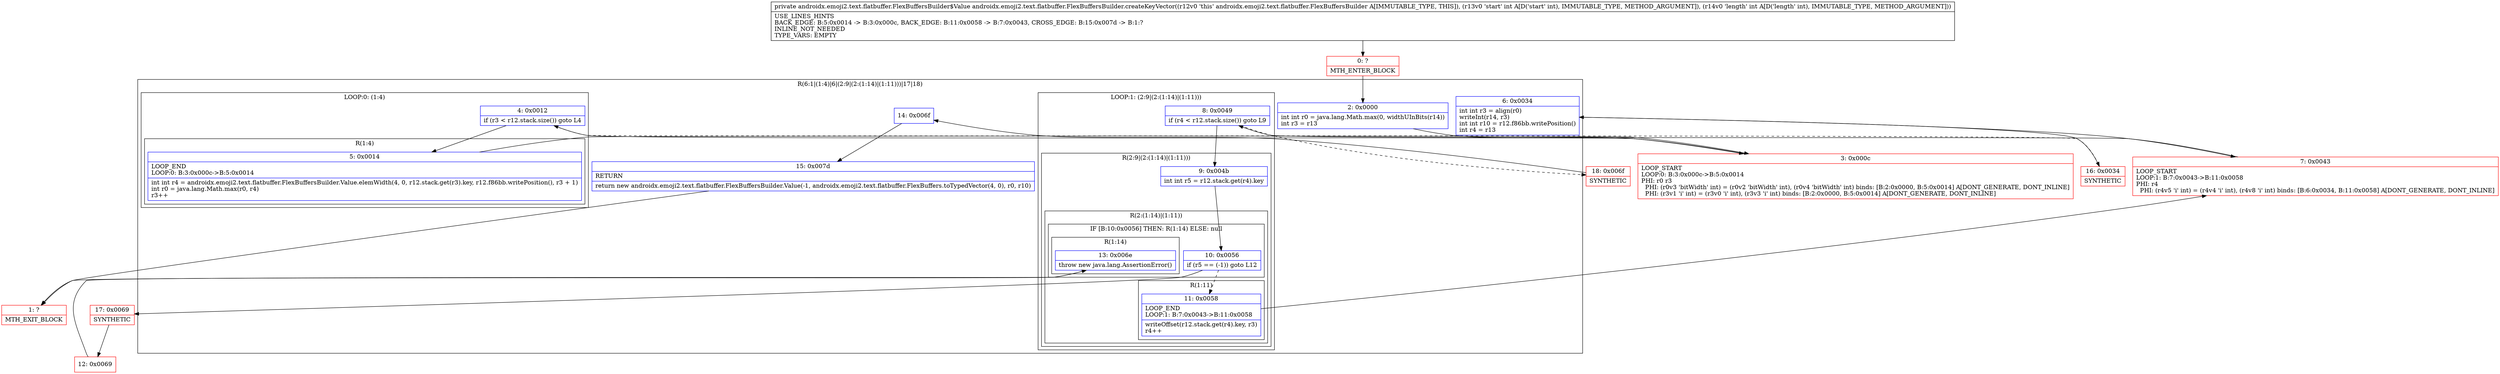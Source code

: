 digraph "CFG forandroidx.emoji2.text.flatbuffer.FlexBuffersBuilder.createKeyVector(II)Landroidx\/emoji2\/text\/flatbuffer\/FlexBuffersBuilder$Value;" {
subgraph cluster_Region_1737460761 {
label = "R(6:1|(1:4)|6|(2:9|(2:(1:14)|(1:11)))|17|18)";
node [shape=record,color=blue];
Node_2 [shape=record,label="{2\:\ 0x0000|int int r0 = java.lang.Math.max(0, widthUInBits(r14))\lint r3 = r13\l}"];
subgraph cluster_LoopRegion_729340097 {
label = "LOOP:0: (1:4)";
node [shape=record,color=blue];
Node_4 [shape=record,label="{4\:\ 0x0012|if (r3 \< r12.stack.size()) goto L4\l}"];
subgraph cluster_Region_973619535 {
label = "R(1:4)";
node [shape=record,color=blue];
Node_5 [shape=record,label="{5\:\ 0x0014|LOOP_END\lLOOP:0: B:3:0x000c\-\>B:5:0x0014\l|int int r4 = androidx.emoji2.text.flatbuffer.FlexBuffersBuilder.Value.elemWidth(4, 0, r12.stack.get(r3).key, r12.f86bb.writePosition(), r3 + 1)\lint r0 = java.lang.Math.max(r0, r4)\lr3++\l}"];
}
}
Node_6 [shape=record,label="{6\:\ 0x0034|int int r3 = align(r0)\lwriteInt(r14, r3)\lint int r10 = r12.f86bb.writePosition()\lint r4 = r13\l}"];
subgraph cluster_LoopRegion_874532411 {
label = "LOOP:1: (2:9|(2:(1:14)|(1:11)))";
node [shape=record,color=blue];
Node_8 [shape=record,label="{8\:\ 0x0049|if (r4 \< r12.stack.size()) goto L9\l}"];
subgraph cluster_Region_1280996297 {
label = "R(2:9|(2:(1:14)|(1:11)))";
node [shape=record,color=blue];
Node_9 [shape=record,label="{9\:\ 0x004b|int int r5 = r12.stack.get(r4).key\l}"];
subgraph cluster_Region_1901301360 {
label = "R(2:(1:14)|(1:11))";
node [shape=record,color=blue];
subgraph cluster_IfRegion_562631763 {
label = "IF [B:10:0x0056] THEN: R(1:14) ELSE: null";
node [shape=record,color=blue];
Node_10 [shape=record,label="{10\:\ 0x0056|if (r5 == (\-1)) goto L12\l}"];
subgraph cluster_Region_333723711 {
label = "R(1:14)";
node [shape=record,color=blue];
Node_13 [shape=record,label="{13\:\ 0x006e|throw new java.lang.AssertionError()\l}"];
}
}
subgraph cluster_Region_794095756 {
label = "R(1:11)";
node [shape=record,color=blue];
Node_11 [shape=record,label="{11\:\ 0x0058|LOOP_END\lLOOP:1: B:7:0x0043\-\>B:11:0x0058\l|writeOffset(r12.stack.get(r4).key, r3)\lr4++\l}"];
}
}
}
}
Node_14 [shape=record,label="{14\:\ 0x006f}"];
Node_15 [shape=record,label="{15\:\ 0x007d|RETURN\l|return new androidx.emoji2.text.flatbuffer.FlexBuffersBuilder.Value(\-1, androidx.emoji2.text.flatbuffer.FlexBuffers.toTypedVector(4, 0), r0, r10)\l}"];
}
Node_0 [shape=record,color=red,label="{0\:\ ?|MTH_ENTER_BLOCK\l}"];
Node_3 [shape=record,color=red,label="{3\:\ 0x000c|LOOP_START\lLOOP:0: B:3:0x000c\-\>B:5:0x0014\lPHI: r0 r3 \l  PHI: (r0v3 'bitWidth' int) = (r0v2 'bitWidth' int), (r0v4 'bitWidth' int) binds: [B:2:0x0000, B:5:0x0014] A[DONT_GENERATE, DONT_INLINE]\l  PHI: (r3v1 'i' int) = (r3v0 'i' int), (r3v3 'i' int) binds: [B:2:0x0000, B:5:0x0014] A[DONT_GENERATE, DONT_INLINE]\l}"];
Node_16 [shape=record,color=red,label="{16\:\ 0x0034|SYNTHETIC\l}"];
Node_7 [shape=record,color=red,label="{7\:\ 0x0043|LOOP_START\lLOOP:1: B:7:0x0043\-\>B:11:0x0058\lPHI: r4 \l  PHI: (r4v5 'i' int) = (r4v4 'i' int), (r4v8 'i' int) binds: [B:6:0x0034, B:11:0x0058] A[DONT_GENERATE, DONT_INLINE]\l}"];
Node_17 [shape=record,color=red,label="{17\:\ 0x0069|SYNTHETIC\l}"];
Node_12 [shape=record,color=red,label="{12\:\ 0x0069}"];
Node_1 [shape=record,color=red,label="{1\:\ ?|MTH_EXIT_BLOCK\l}"];
Node_18 [shape=record,color=red,label="{18\:\ 0x006f|SYNTHETIC\l}"];
MethodNode[shape=record,label="{private androidx.emoji2.text.flatbuffer.FlexBuffersBuilder$Value androidx.emoji2.text.flatbuffer.FlexBuffersBuilder.createKeyVector((r12v0 'this' androidx.emoji2.text.flatbuffer.FlexBuffersBuilder A[IMMUTABLE_TYPE, THIS]), (r13v0 'start' int A[D('start' int), IMMUTABLE_TYPE, METHOD_ARGUMENT]), (r14v0 'length' int A[D('length' int), IMMUTABLE_TYPE, METHOD_ARGUMENT]))  | USE_LINES_HINTS\lBACK_EDGE: B:5:0x0014 \-\> B:3:0x000c, BACK_EDGE: B:11:0x0058 \-\> B:7:0x0043, CROSS_EDGE: B:15:0x007d \-\> B:1:?\lINLINE_NOT_NEEDED\lTYPE_VARS: EMPTY\l}"];
MethodNode -> Node_0;Node_2 -> Node_3;
Node_4 -> Node_5;
Node_4 -> Node_16[style=dashed];
Node_5 -> Node_3;
Node_6 -> Node_7;
Node_8 -> Node_9;
Node_8 -> Node_18[style=dashed];
Node_9 -> Node_10;
Node_10 -> Node_11[style=dashed];
Node_10 -> Node_17;
Node_13 -> Node_1;
Node_11 -> Node_7;
Node_14 -> Node_15;
Node_15 -> Node_1;
Node_0 -> Node_2;
Node_3 -> Node_4;
Node_16 -> Node_6;
Node_7 -> Node_8;
Node_17 -> Node_12;
Node_12 -> Node_13;
Node_18 -> Node_14;
}


